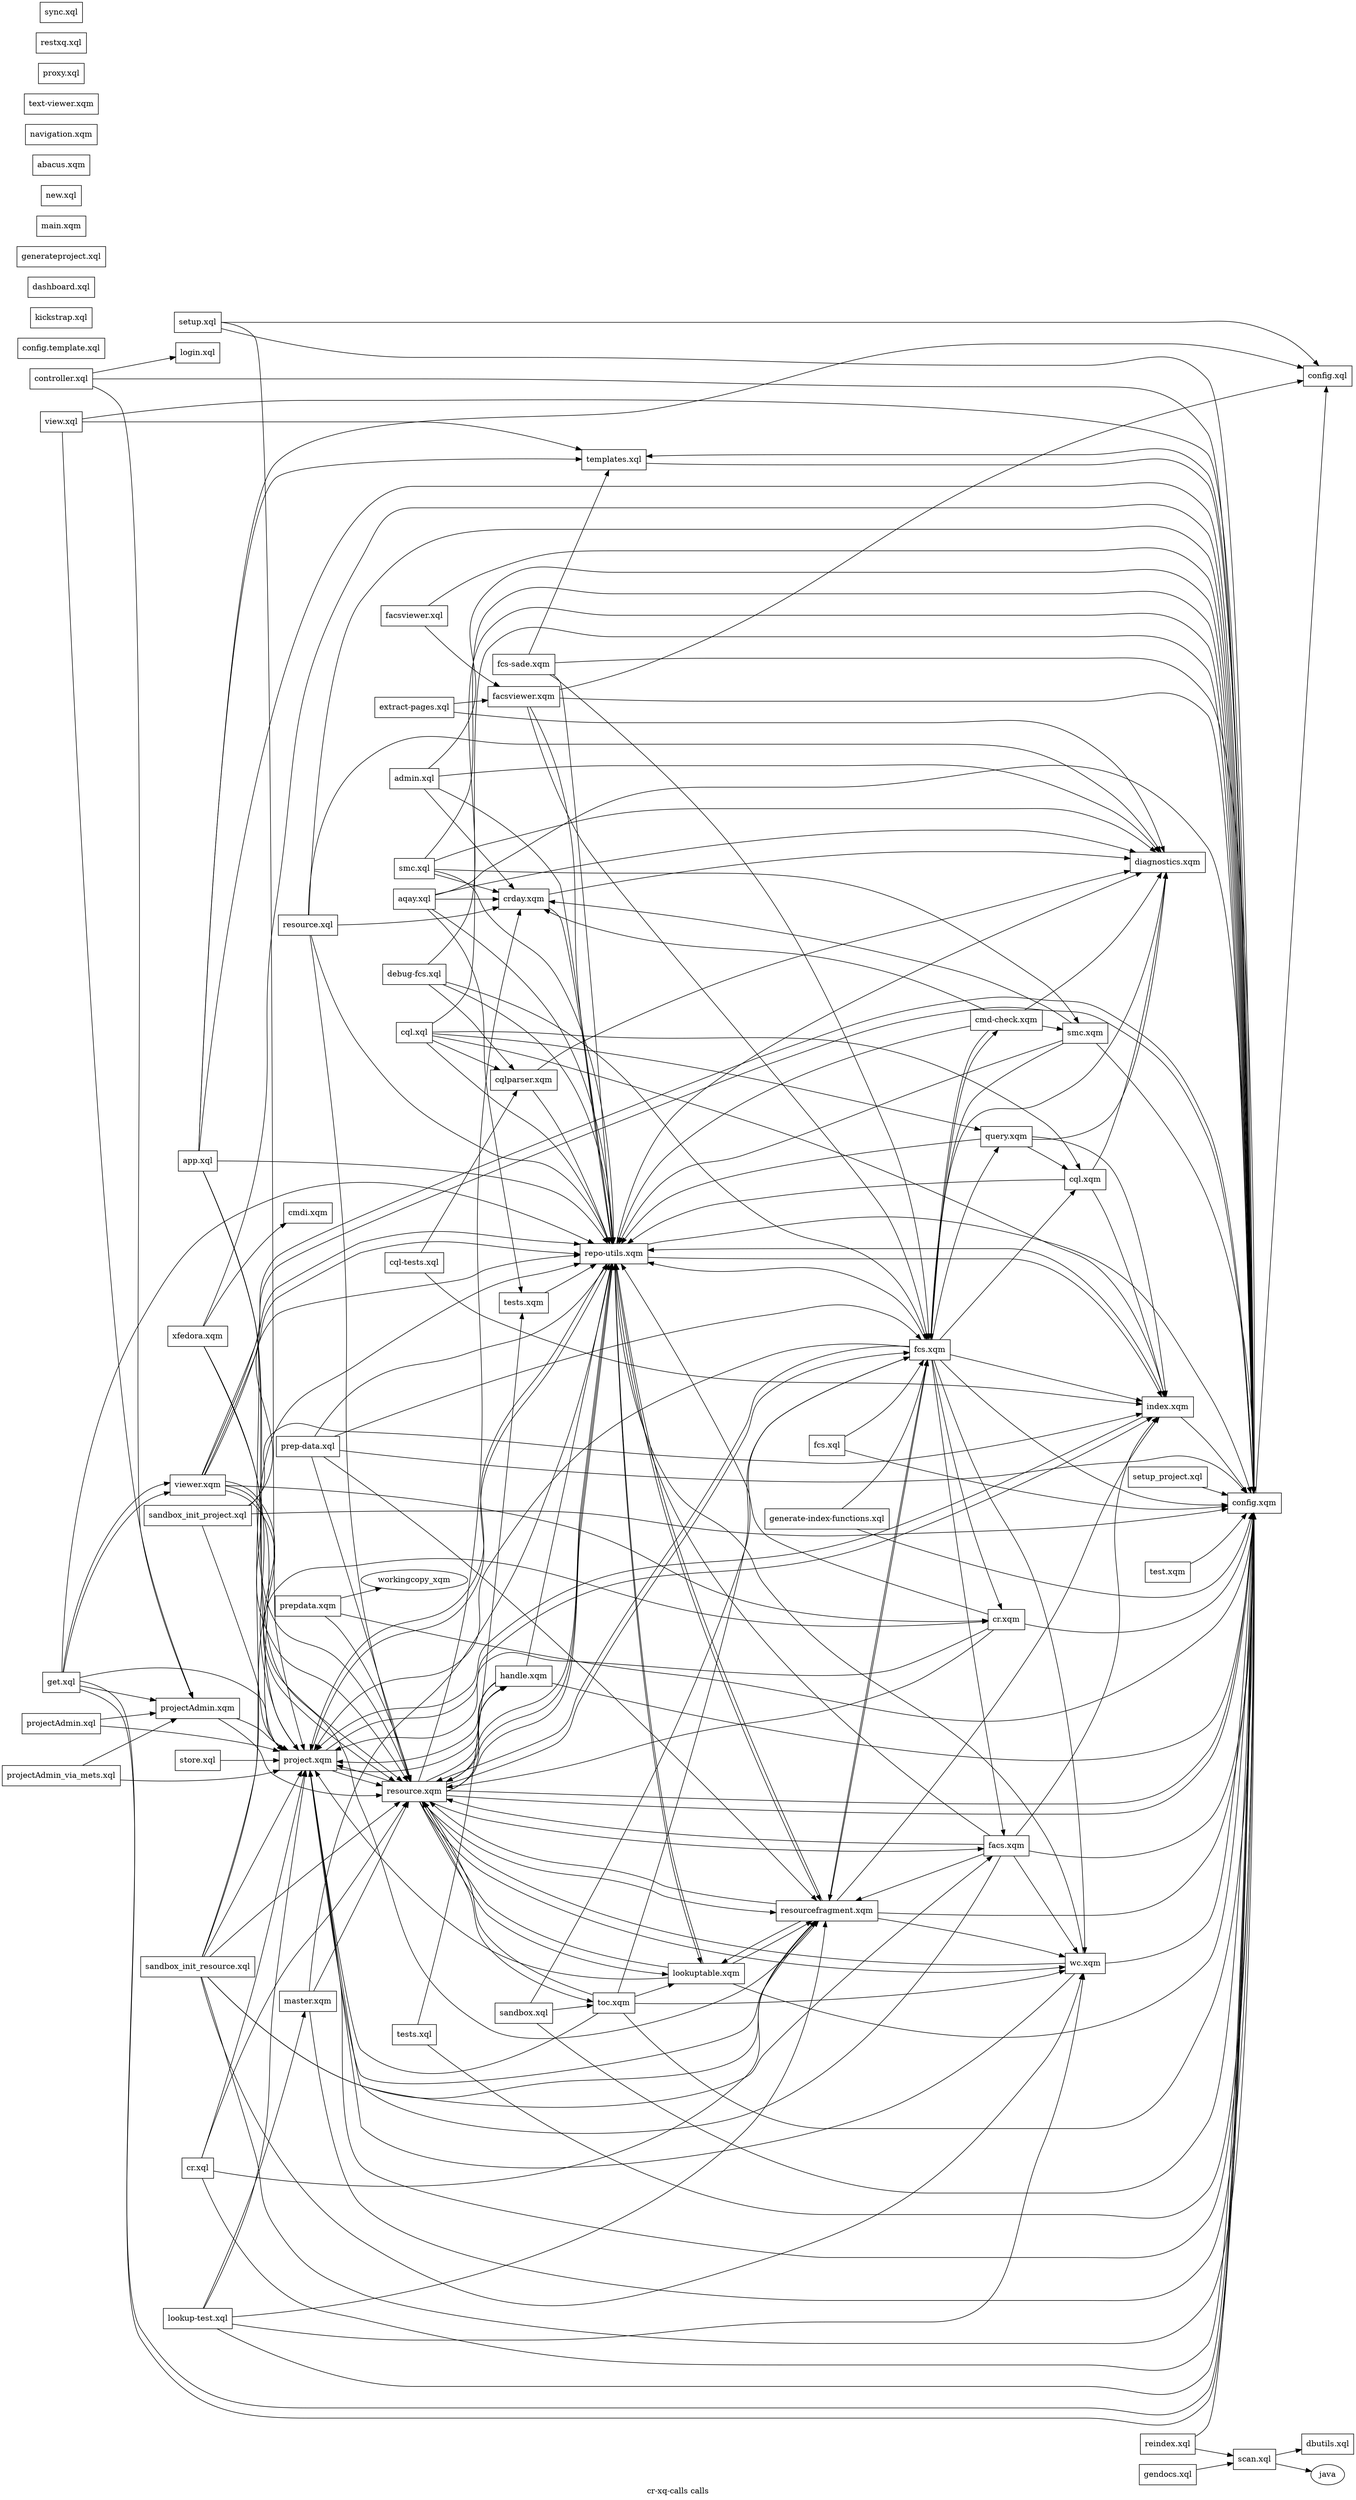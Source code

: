  /* dot -ocr_xq_calls_calls.png -Tpng cr_xq_calls_calls.dot */ 
digraph cr_xq_calls_calls {
label="cr-xq-calls calls";
rankdir=LR;
app_xql [shape=box,label="app.xql", URL="app_xql.png"];
app_xql -> templates_xql ;
app_xql -> config_xqm ;
app_xql -> project_xqm ;
app_xql -> resource_xqm ;
app_xql -> resourcefragment_xqm ;
app_xql -> config_xql ;
app_xql -> repo_utils_xqm ;
config_template_xql [shape=box,label="config.template.xql", URL="config_template_xql.png"];
config_xql [shape=box,label="config.xql", URL="config_xql.png"];
config_xqm [shape=box,label="config.xqm", URL="config_xqm.png"];
config_xqm -> config_xql ;
config_xqm -> templates_xql ;
cr_xql [shape=box,label="cr.xql", URL="cr_xql.png"];
cr_xql -> project_xqm ;
cr_xql -> resource_xqm ;
cr_xql -> resourcefragment_xqm ;
cr_xql -> config_xqm ;
cr_xqm [shape=box,label="cr.xqm", URL="cr_xqm.png"];
cr_xqm -> config_xqm ;
cr_xqm -> repo_utils_xqm ;
cr_xqm -> project_xqm ;
cr_xqm -> resource_xqm ;
facs_xqm [shape=box,label="facs.xqm", URL="facs_xqm.png"];
facs_xqm -> config_xqm ;
facs_xqm -> index_xqm ;
facs_xqm -> project_xqm ;
facs_xqm -> resourcefragment_xqm ;
facs_xqm -> resource_xqm ;
facs_xqm -> repo_utils_xqm ;
facs_xqm -> wc_xqm ;
index_xqm [shape=box,label="index.xqm", URL="index_xqm.png"];
index_xqm -> project_xqm ;
index_xqm -> config_xqm ;
index_xqm -> repo_utils_xqm ;
lookuptable_xqm [shape=box,label="lookuptable.xqm", URL="lookuptable_xqm.png"];
lookuptable_xqm -> config_xqm ;
lookuptable_xqm -> resource_xqm ;
lookuptable_xqm -> project_xqm ;
lookuptable_xqm -> resourcefragment_xqm ;
lookuptable_xqm -> repo_utils_xqm ;
master_xqm [shape=box,label="master.xqm", URL="master_xqm.png"];
master_xqm -> config_xqm ;
master_xqm -> resource_xqm ;
master_xqm -> repo_utils_xqm ;
prep_data_xql [shape=box,label="prep-data.xql", URL="prep-data_xql.png"];
prep_data_xql -> config_xqm ;
prep_data_xql -> fcs_xqm ;
prep_data_xql -> repo_utils_xqm ;
prep_data_xql -> resource_xqm ;
prep_data_xql -> resourcefragment_xqm ;
prepdata_xqm [shape=box,label="prepdata.xqm", URL="prepdata_xqm.png"];
prepdata_xqm -> config_xqm ;
prepdata_xqm -> resource_xqm ;
prepdata_xqm -> workingcopy_xqm ;
project_xqm [shape=box,label="project.xqm", URL="project_xqm.png"];
project_xqm -> config_xqm ;
project_xqm -> repo_utils_xqm ;
project_xqm -> resource_xqm ;
project_xqm -> index_xqm ;
project_xqm -> handle_xqm ;
repo_utils_xqm [shape=box,label="repo-utils.xqm", URL="repo-utils_xqm.png"];
repo_utils_xqm -> diagnostics_xqm ;
repo_utils_xqm -> project_xqm ;
repo_utils_xqm -> resource_xqm ;
repo_utils_xqm -> lookuptable_xqm ;
repo_utils_xqm -> resourcefragment_xqm ;
repo_utils_xqm -> index_xqm ;
repo_utils_xqm -> config_xqm ;
resource_xqm [shape=box,label="resource.xqm", URL="resource_xqm.png"];
resource_xqm -> repo_utils_xqm ;
resource_xqm -> config_xqm ;
resource_xqm -> project_xqm ;
resource_xqm -> handle_xqm ;
resource_xqm -> toc_xqm ;
resource_xqm -> resourcefragment_xqm ;
resource_xqm -> wc_xqm ;
resource_xqm -> lookuptable_xqm ;
resource_xqm -> facs_xqm ;
resourcefragment_xqm [shape=box,label="resourcefragment.xqm", URL="resourcefragment_xqm.png"];
resourcefragment_xqm -> repo_utils_xqm ;
resourcefragment_xqm -> config_xqm ;
resourcefragment_xqm -> resource_xqm ;
resourcefragment_xqm -> wc_xqm ;
resourcefragment_xqm -> lookuptable_xqm ;
resourcefragment_xqm -> project_xqm ;
resourcefragment_xqm -> index_xqm ;
resourcefragment_xqm -> fcs_xqm ;
templates_xql [shape=box,label="templates.xql", URL="templates_xql.png"];
templates_xql -> config_xqm ;
toc_xqm [shape=box,label="toc.xqm", URL="toc_xqm.png"];
toc_xqm -> config_xqm ;
toc_xqm -> project_xqm ;
toc_xqm -> resource_xqm ;
toc_xqm -> lookuptable_xqm ;
toc_xqm -> fcs_xqm ;
toc_xqm -> wc_xqm ;
view_xql [shape=box,label="view.xql", URL="view_xql.png"];
view_xql -> templates_xql ;
view_xql -> config_xqm ;
view_xql -> projectAdmin_xqm ;
wc_xqm [shape=box,label="wc.xqm", URL="wc_xqm.png"];
wc_xqm -> config_xqm ;
wc_xqm -> resource_xqm ;
wc_xqm -> project_xqm ;
wc_xqm -> repo_utils_xqm ;
login_xql [shape=box,label="login.xql", URL="login_xql.png"];
kickstrap_xql [shape=box,label="kickstrap.xql", URL="kickstrap_xql.png"];
admin_xql [shape=box,label="admin.xql", URL="admin_xql.png"];
dashboard_xql [shape=box,label="dashboard.xql", URL="dashboard_xql.png"];
generateproject_xql [shape=box,label="generateproject.xql", URL="generateproject_xql.png"];
login_xql [shape=box,label="login.xql", URL="login_xql.png"];
main_xqm [shape=box,label="main.xqm", URL="main_xqm.png"];
new_xql [shape=box,label="new.xql", URL="new_xql.png"];
admin_xql [shape=box,label="admin.xql", URL="admin_xql.png"];
admin_xql -> config_xqm ;
admin_xql -> crday_xqm ;
admin_xql -> diagnostics_xqm ;
admin_xql -> repo_utils_xqm ;
aqay_xql [shape=box,label="aqay.xql", URL="aqay_xql.png"];
aqay_xql -> config_xqm ;
aqay_xql -> repo_utils_xqm ;
aqay_xql -> diagnostics_xqm ;
aqay_xql -> crday_xqm ;
aqay_xql -> tests_xqm ;
crday_xqm [shape=box,label="crday.xqm", URL="crday_xqm.png"];
crday_xqm -> repo_utils_xqm ;
crday_xqm -> diagnostics_xqm ;
tests_xql [shape=box,label="tests.xql", URL="tests_xql.png"];
tests_xql -> config_xqm ;
tests_xql -> tests_xqm ;
tests_xqm [shape=box,label="tests.xqm", URL="tests_xqm.png"];
tests_xqm -> repo_utils_xqm ;
cmd_check_xqm [shape=box,label="cmd-check.xqm", URL="cmd-check_xqm.png"];
cmd_check_xqm -> repo_utils_xqm ;
cmd_check_xqm -> fcs_xqm ;
cmd_check_xqm -> crday_xqm ;
cmd_check_xqm -> smc_xqm ;
cmd_check_xqm -> diagnostics_xqm ;
cmdi_xqm [shape=box,label="cmdi.xqm", URL="cmdi_xqm.png"];
cql_xql [shape=box,label="cql.xql", URL="cql_xql.png"];
cql_xql -> cqlparser_xqm ;
cqlparser_xqm [shape=box,label="cqlparser.xqm", URL="cqlparser_xqm.png"];
cqlparser_xqm -> repo_utils_xqm ;
cqlparser_xqm -> diagnostics_xqm ;
diagnostics_xqm [shape=box,label="diagnostics.xqm", URL="diagnostics_xqm.png"];
extract_pages_xql [shape=box,label="extract-pages.xql", URL="extract-pages_xql.png"];
extract_pages_xql -> facsviewer_xqm ;
extract_pages_xql -> diagnostics_xqm ;
facsviewer_xql [shape=box,label="facsviewer.xql", URL="facsviewer_xql.png"];
facsviewer_xql -> config_xqm ;
facsviewer_xql -> facsviewer_xqm ;
facsviewer_xqm [shape=box,label="facsviewer.xqm", URL="facsviewer_xqm.png"];
facsviewer_xqm -> config_xqm ;
facsviewer_xqm -> config_xql ;
facsviewer_xqm -> repo_utils_xqm ;
facsviewer_xqm -> fcs_xqm ;
debug_fcs_xql [shape=box,label="debug-fcs.xql", URL="debug-fcs_xql.png"];
debug_fcs_xql -> fcs_xqm ;
debug_fcs_xql -> config_xqm ;
debug_fcs_xql -> repo_utils_xqm ;
debug_fcs_xql -> cqlparser_xqm ;
fcs_sade_xqm [shape=box,label="fcs-sade.xqm", URL="fcs-sade_xqm.png"];
fcs_sade_xqm -> templates_xql ;
fcs_sade_xqm -> config_xqm ;
fcs_sade_xqm -> repo_utils_xqm ;
fcs_sade_xqm -> fcs_xqm ;
fcs_xql [shape=box,label="fcs.xql", URL="fcs_xql.png"];
fcs_xql -> config_xqm ;
fcs_xql -> fcs_xqm ;
fcs_xqm [shape=box,label="fcs.xqm", URL="fcs_xqm.png"];
fcs_xqm -> diagnostics_xqm ;
fcs_xqm -> cr_xqm ;
fcs_xqm -> config_xqm ;
fcs_xqm -> repo_utils_xqm ;
fcs_xqm -> cmd_check_xqm ;
fcs_xqm -> cql_xqm ;
fcs_xqm -> query_xqm ;
fcs_xqm -> facs_xqm ;
fcs_xqm -> wc_xqm ;
fcs_xqm -> project_xqm ;
fcs_xqm -> resource_xqm ;
fcs_xqm -> index_xqm ;
fcs_xqm -> resourcefragment_xqm ;
generate_index_functions_xql [shape=box,label="generate-index-functions.xql", URL="generate-index-functions_xql.png"];
generate_index_functions_xql -> config_xqm ;
generate_index_functions_xql -> fcs_xqm ;
dbutils_xql [shape=box,label="dbutils.xql", URL="dbutils_xql.png"];
gendocs_xql [shape=box,label="gendocs.xql", URL="gendocs_xql.png"];
gendocs_xql -> scan_xql ;
reindex_xql [shape=box,label="reindex.xql", URL="reindex_xql.png"];
reindex_xql -> scan_xql ;
reindex_xql -> config_xqm ;
scan_xql [shape=box,label="scan.xql", URL="scan_xql.png"];
scan_xql -> dbutils_xql ;
scan_xql -> java:org_exist_xquery_functions_inspect_InspectionModule ;
get_xql [shape=box,label="get.xql", URL="get_xql.png"];
get_xql -> config_xqm ;
get_xql -> repo_utils_xqm ;
get_xql -> viewer_xqm ;
viewer_xqm [shape=box,label="viewer.xqm", URL="viewer_xqm.png"];
viewer_xqm -> config_xqm ;
viewer_xqm -> repo_utils_xqm ;
viewer_xqm -> cr_xqm ;
viewer_xqm -> resource_xqm ;
viewer_xqm -> project_xqm ;
abacus_xqm [shape=box,label="abacus.xqm", URL="abacus_xqm.png"];
navigation_xqm [shape=box,label="navigation.xqm", URL="navigation_xqm.png"];
get_xql [shape=box,label="get.xql", URL="get_xql.png"];
get_xql -> project_xqm ;
get_xql -> projectAdmin_xqm ;
projectAdmin_xql [shape=box,label="projectAdmin.xql", URL="projectAdmin_xql.png"];
projectAdmin_xql -> projectAdmin_xqm ;
projectAdmin_xql -> project_xqm ;
projectAdmin_xqm [shape=box,label="projectAdmin.xqm", URL="projectAdmin_xqm.png"];
projectAdmin_xqm -> project_xqm ;
projectAdmin_xqm -> resource_xqm ;
projectAdmin_via_mets_xql [shape=box,label="projectAdmin_via_mets.xql", URL="projectAdmin_via_mets_xql.png"];
projectAdmin_via_mets_xql -> projectAdmin_xqm ;
projectAdmin_via_mets_xql -> project_xqm ;
store_xql [shape=box,label="store.xql", URL="store_xql.png"];
store_xql -> project_xqm ;
cql_tests_xql [shape=box,label="cql-tests.xql", URL="cql-tests_xql.png"];
cql_tests_xql -> cqlparser_xqm ;
cql_tests_xql -> index_xqm ;
cql_xql [shape=box,label="cql.xql", URL="cql_xql.png"];
cql_xql -> cql_xqm ;
cql_xql -> query_xqm ;
cql_xql -> index_xqm ;
cql_xql -> config_xqm ;
cql_xql -> repo_utils_xqm ;
cql_xqm [shape=box,label="cql.xqm", URL="cql_xqm.png"];
cql_xqm -> repo_utils_xqm ;
cql_xqm -> diagnostics_xqm ;
cql_xqm -> index_xqm ;
query_xqm [shape=box,label="query.xqm", URL="query_xqm.png"];
query_xqm -> cql_xqm ;
query_xqm -> repo_utils_xqm ;
query_xqm -> diagnostics_xqm ;
query_xqm -> index_xqm ;
handle_xqm [shape=box,label="handle.xqm", URL="handle_xqm.png"];
handle_xqm -> config_xqm ;
handle_xqm -> repo_utils_xqm ;
handle_xqm -> project_xqm ;
handle_xqm -> resource_xqm ;
resource_xql [shape=box,label="resource.xql", URL="resource_xql.png"];
resource_xql -> config_xqm ;
resource_xql -> repo_utils_xqm ;
resource_xql -> diagnostics_xqm ;
resource_xql -> crday_xqm ;
resource_xql -> resource_xqm ;
resource_xqm [shape=box,label="resource.xqm", URL="resource_xqm.png"];
resource_xqm -> config_xqm ;
resource_xqm -> repo_utils_xqm ;
resource_xqm -> fcs_xqm ;
resource_xqm -> crday_xqm ;
smc_xql [shape=box,label="smc.xql", URL="smc_xql.png"];
smc_xql -> smc_xqm ;
smc_xql -> crday_xqm ;
smc_xql -> repo_utils_xqm ;
smc_xql -> config_xqm ;
smc_xql -> diagnostics_xqm ;
smc_xqm [shape=box,label="smc.xqm", URL="smc_xqm.png"];
smc_xqm -> repo_utils_xqm ;
smc_xqm -> crday_xqm ;
smc_xqm -> fcs_xqm ;
smc_xqm -> config_xqm ;
test_xqm [shape=box,label="test.xqm", URL="test_xqm.png"];
test_xqm -> config_xqm ;
text_viewer_xqm [shape=box,label="text-viewer.xqm", URL="text-viewer_xqm.png"];
get_xql [shape=box,label="get.xql", URL="get_xql.png"];
get_xql -> config_xqm ;
get_xql -> viewer_xqm ;
viewer_xqm [shape=box,label="viewer.xqm", URL="viewer_xqm.png"];
viewer_xqm -> config_xqm ;
viewer_xqm -> repo_utils_xqm ;
viewer_xqm -> resource_xqm ;
xfedora_xqm [shape=box,label="xfedora.xqm", URL="xfedora_xqm.png"];
xfedora_xqm -> resource_xqm ;
xfedora_xqm -> project_xqm ;
xfedora_xqm -> config_xqm ;
xfedora_xqm -> cmdi_xqm ;
controller_xql [shape=box,label="controller.xql", URL="controller_xql.png"];
controller_xql -> config_xqm ;
controller_xql -> login_xql ;
controller_xql -> projectAdmin_xqm ;
lookup_test_xql [shape=box,label="lookup-test.xql", URL="lookup-test_xql.png"];
lookup_test_xql -> config_xqm ;
lookup_test_xql -> project_xqm ;
lookup_test_xql -> wc_xqm ;
lookup_test_xql -> master_xqm ;
lookup_test_xql -> resourcefragment_xqm ;
proxy_xql [shape=box,label="proxy.xql", URL="proxy_xql.png"];
restxq_xql [shape=box,label="restxq.xql", URL="restxq_xql.png"];
sandbox_xql [shape=box,label="sandbox.xql", URL="sandbox_xql.png"];
sandbox_xql -> fcs_xqm ;
sandbox_xql -> config_xqm ;
sandbox_xql -> toc_xqm ;
sandbox_init_project_xql [shape=box,label="sandbox_init_project.xql", URL="sandbox_init_project_xql.png"];
sandbox_init_project_xql -> repo_utils_xqm ;
sandbox_init_project_xql -> config_xqm ;
sandbox_init_project_xql -> project_xqm ;
sandbox_init_project_xql -> index_xqm ;
sandbox_init_resource_xql [shape=box,label="sandbox_init_resource.xql", URL="sandbox_init_resource_xql.png"];
sandbox_init_resource_xql -> repo_utils_xqm ;
sandbox_init_resource_xql -> project_xqm ;
sandbox_init_resource_xql -> resource_xqm ;
sandbox_init_resource_xql -> resourcefragment_xqm ;
sandbox_init_resource_xql -> facs_xqm ;
sandbox_init_resource_xql -> wc_xqm ;
sandbox_init_resource_xql -> config_xqm ;
sandbox_init_resource_xql -> cr_xqm ;
setup_xql [shape=box,label="setup.xql", URL="setup_xql.png"];
setup_xql -> config_xql ;
setup_xql -> config_xqm ;
setup_xql -> project_xqm ;
setup_project_xql [shape=box,label="setup_project.xql", URL="setup_project_xql.png"];
setup_project_xql -> config_xqm ;
sync_xql [shape=box,label="sync.xql", URL="sync_xql.png"];
}
